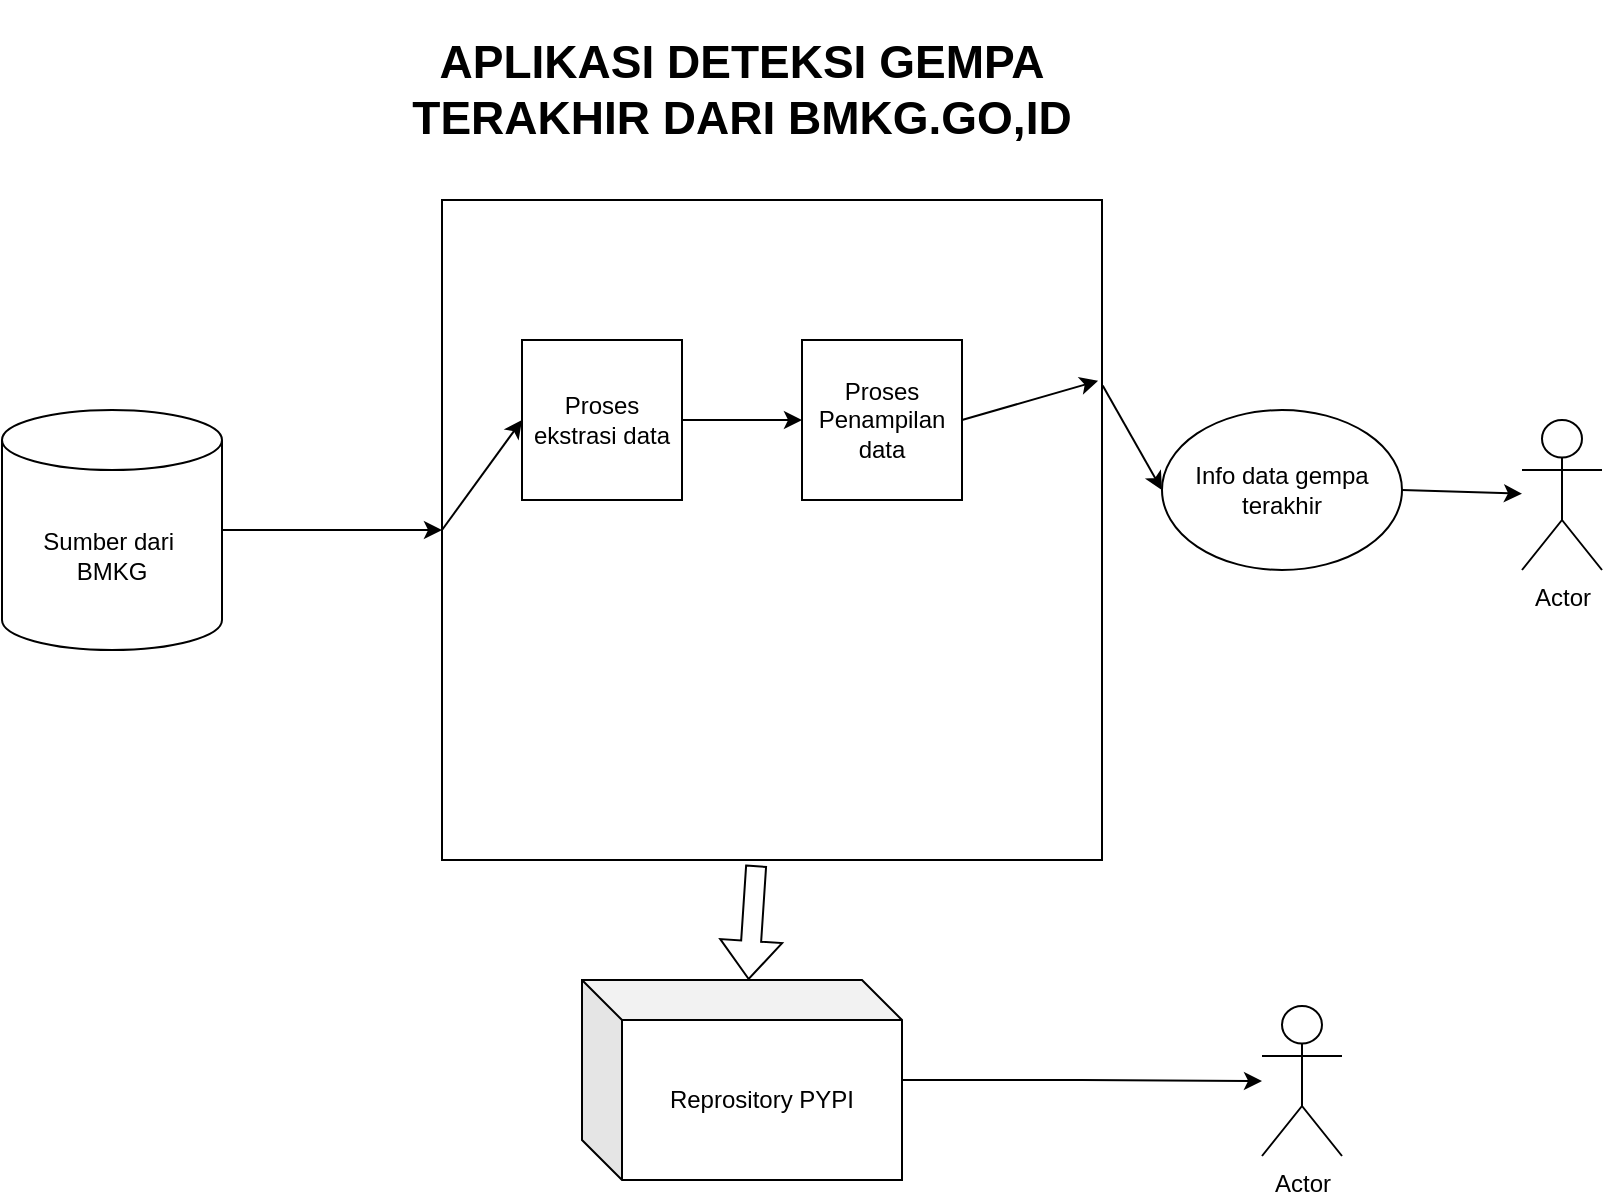 <mxfile version="24.9.0">
  <diagram name="Page-1" id="h4PJ5RSoM9yafLycdKXx">
    <mxGraphModel dx="1219" dy="606" grid="1" gridSize="10" guides="1" tooltips="1" connect="1" arrows="1" fold="1" page="1" pageScale="1" pageWidth="850" pageHeight="1100" math="0" shadow="0">
      <root>
        <mxCell id="0" />
        <mxCell id="1" parent="0" />
        <mxCell id="WkLibEbkZxQKZQzUue96-1" value="&lt;b&gt;&lt;font style=&quot;font-size: 23px;&quot;&gt;APLIKASI DETEKSI GEMPA TERAKHIR DARI BMKG.GO,ID&lt;/font&gt;&lt;/b&gt;" style="text;html=1;align=center;verticalAlign=middle;whiteSpace=wrap;rounded=0;" vertex="1" parent="1">
          <mxGeometry x="240" y="10" width="360" height="90" as="geometry" />
        </mxCell>
        <mxCell id="WkLibEbkZxQKZQzUue96-11" style="edgeStyle=orthogonalEdgeStyle;rounded=0;orthogonalLoop=1;jettySize=auto;html=1;entryX=0;entryY=0.5;entryDx=0;entryDy=0;" edge="1" parent="1" source="WkLibEbkZxQKZQzUue96-2" target="WkLibEbkZxQKZQzUue96-6">
          <mxGeometry relative="1" as="geometry" />
        </mxCell>
        <mxCell id="WkLibEbkZxQKZQzUue96-2" value="Sumber dari&amp;nbsp;&lt;div&gt;BMKG&lt;/div&gt;" style="shape=cylinder3;whiteSpace=wrap;html=1;boundedLbl=1;backgroundOutline=1;size=15;" vertex="1" parent="1">
          <mxGeometry x="50" y="215" width="110" height="120" as="geometry" />
        </mxCell>
        <mxCell id="WkLibEbkZxQKZQzUue96-4" value="Actor" style="shape=umlActor;verticalLabelPosition=bottom;verticalAlign=top;html=1;outlineConnect=0;" vertex="1" parent="1">
          <mxGeometry x="810" y="220" width="40" height="75" as="geometry" />
        </mxCell>
        <mxCell id="WkLibEbkZxQKZQzUue96-6" value="" style="whiteSpace=wrap;html=1;aspect=fixed;" vertex="1" parent="1">
          <mxGeometry x="270" y="110" width="330" height="330" as="geometry" />
        </mxCell>
        <mxCell id="WkLibEbkZxQKZQzUue96-3" value="Proses ekstrasi data" style="whiteSpace=wrap;html=1;aspect=fixed;" vertex="1" parent="1">
          <mxGeometry x="310" y="180" width="80" height="80" as="geometry" />
        </mxCell>
        <mxCell id="WkLibEbkZxQKZQzUue96-5" value="Proses Penampilan data" style="whiteSpace=wrap;html=1;aspect=fixed;" vertex="1" parent="1">
          <mxGeometry x="450" y="180" width="80" height="80" as="geometry" />
        </mxCell>
        <mxCell id="WkLibEbkZxQKZQzUue96-19" style="edgeStyle=orthogonalEdgeStyle;rounded=0;orthogonalLoop=1;jettySize=auto;html=1;" edge="1" parent="1" source="WkLibEbkZxQKZQzUue96-7" target="WkLibEbkZxQKZQzUue96-18">
          <mxGeometry relative="1" as="geometry" />
        </mxCell>
        <mxCell id="WkLibEbkZxQKZQzUue96-7" value="Reprository PYPI" style="shape=cube;whiteSpace=wrap;html=1;boundedLbl=1;backgroundOutline=1;darkOpacity=0.05;darkOpacity2=0.1;" vertex="1" parent="1">
          <mxGeometry x="340" y="500" width="160" height="100" as="geometry" />
        </mxCell>
        <mxCell id="WkLibEbkZxQKZQzUue96-9" value="Info data gempa terakhir" style="ellipse;whiteSpace=wrap;html=1;" vertex="1" parent="1">
          <mxGeometry x="630" y="215" width="120" height="80" as="geometry" />
        </mxCell>
        <mxCell id="WkLibEbkZxQKZQzUue96-12" value="" style="endArrow=classic;html=1;rounded=0;exitX=0;exitY=0.5;exitDx=0;exitDy=0;entryX=0;entryY=0.5;entryDx=0;entryDy=0;" edge="1" parent="1" source="WkLibEbkZxQKZQzUue96-6" target="WkLibEbkZxQKZQzUue96-3">
          <mxGeometry width="50" height="50" relative="1" as="geometry">
            <mxPoint x="400" y="330" as="sourcePoint" />
            <mxPoint x="450" y="280" as="targetPoint" />
          </mxGeometry>
        </mxCell>
        <mxCell id="WkLibEbkZxQKZQzUue96-13" value="" style="endArrow=classic;html=1;rounded=0;exitX=1;exitY=0.5;exitDx=0;exitDy=0;entryX=0;entryY=0.5;entryDx=0;entryDy=0;" edge="1" parent="1" source="WkLibEbkZxQKZQzUue96-3" target="WkLibEbkZxQKZQzUue96-5">
          <mxGeometry width="50" height="50" relative="1" as="geometry">
            <mxPoint x="270" y="285" as="sourcePoint" />
            <mxPoint x="320" y="230" as="targetPoint" />
          </mxGeometry>
        </mxCell>
        <mxCell id="WkLibEbkZxQKZQzUue96-14" value="" style="endArrow=classic;html=1;rounded=0;exitX=1;exitY=0.5;exitDx=0;exitDy=0;entryX=0.994;entryY=0.274;entryDx=0;entryDy=0;entryPerimeter=0;" edge="1" parent="1" source="WkLibEbkZxQKZQzUue96-5" target="WkLibEbkZxQKZQzUue96-6">
          <mxGeometry width="50" height="50" relative="1" as="geometry">
            <mxPoint x="400" y="230" as="sourcePoint" />
            <mxPoint x="460" y="230" as="targetPoint" />
          </mxGeometry>
        </mxCell>
        <mxCell id="WkLibEbkZxQKZQzUue96-15" value="" style="endArrow=classic;html=1;rounded=0;exitX=1.001;exitY=0.281;exitDx=0;exitDy=0;entryX=0;entryY=0.5;entryDx=0;entryDy=0;exitPerimeter=0;" edge="1" parent="1" source="WkLibEbkZxQKZQzUue96-6" target="WkLibEbkZxQKZQzUue96-9">
          <mxGeometry width="50" height="50" relative="1" as="geometry">
            <mxPoint x="540" y="230" as="sourcePoint" />
            <mxPoint x="598" y="210" as="targetPoint" />
          </mxGeometry>
        </mxCell>
        <mxCell id="WkLibEbkZxQKZQzUue96-16" value="" style="endArrow=classic;html=1;rounded=0;exitX=1;exitY=0.5;exitDx=0;exitDy=0;" edge="1" parent="1" source="WkLibEbkZxQKZQzUue96-9" target="WkLibEbkZxQKZQzUue96-4">
          <mxGeometry width="50" height="50" relative="1" as="geometry">
            <mxPoint x="600" y="213" as="sourcePoint" />
            <mxPoint x="660" y="185" as="targetPoint" />
          </mxGeometry>
        </mxCell>
        <mxCell id="WkLibEbkZxQKZQzUue96-17" value="" style="shape=flexArrow;endArrow=classic;html=1;rounded=0;exitX=0.476;exitY=1.008;exitDx=0;exitDy=0;exitPerimeter=0;" edge="1" parent="1" source="WkLibEbkZxQKZQzUue96-6" target="WkLibEbkZxQKZQzUue96-7">
          <mxGeometry width="50" height="50" relative="1" as="geometry">
            <mxPoint x="470" y="530" as="sourcePoint" />
            <mxPoint x="520" y="480" as="targetPoint" />
          </mxGeometry>
        </mxCell>
        <mxCell id="WkLibEbkZxQKZQzUue96-18" value="Actor" style="shape=umlActor;verticalLabelPosition=bottom;verticalAlign=top;html=1;outlineConnect=0;" vertex="1" parent="1">
          <mxGeometry x="680" y="513" width="40" height="75" as="geometry" />
        </mxCell>
      </root>
    </mxGraphModel>
  </diagram>
</mxfile>
